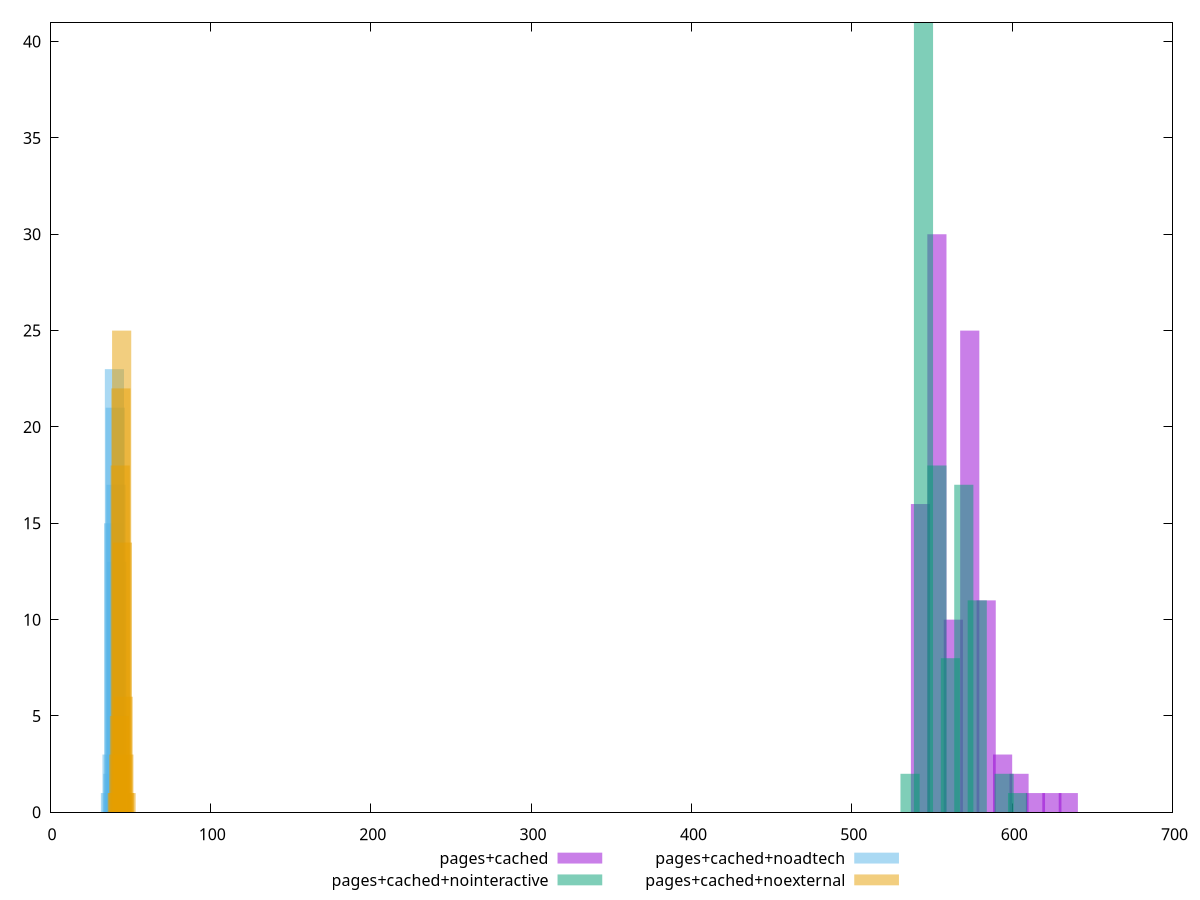 $_pagesCached <<EOF
573.5656755082194 25
563.3234313027156 10
614.5346523302352 1
542.8389428917077 16
583.8079197137234 11
553.0811870972117 30
635.019140741243 1
594.0501639192273 3
624.7768965357391 1
604.2924081247312 2
EOF
$_pagesCachedNointeractive <<EOF
578.2338437438361 11
544.7130412079616 41
594.9942450117734 2
569.8536431098674 17
553.0932418419302 18
603.3744456457421 1
561.4734424758989 8
536.3328405739929 2
EOF
$_pagesCachedNoadtech <<EOF
41.65761265881584 13
39.67391681791985 15
41.161688698591846 17
40.66576473836785 21
40.16984077814385 23
37.69022097702386 1
44.633156420159835 1
38.68206889747186 3
42.15353661903984 2
43.145384539487836 1
39.177992857695855 2
42.64946057926384 1
EOF
$_pagesCachedNoexternal <<EOF
43.76423223242365 18
44.68558448994836 25
45.60693674747307 6
44.22490836118601 22
45.14626061871072 14
43.3035561036613 5
42.84287997489895 3
46.52828900499778 1
46.06761287623542 3
41.92152771737424 1
47.44964126252249 1
42.38220384613659 1
EOF
set key outside below
set terminal pngcairo
set output "report_00006_2020-11-02T20-21-41.718Z/bootup-time/bootup-time_pages+cached_pages+cached+nointeractive_pages+cached+noadtech_pages+cached+noexternal+hist.png"
set boxwidth 11.946578395284382
set style fill transparent solid 0.5 noborder
set yrange [0:41]
plot $_pagesCached title "pages+cached" with boxes ,$_pagesCachedNointeractive title "pages+cached+nointeractive" with boxes ,$_pagesCachedNoadtech title "pages+cached+noadtech" with boxes ,$_pagesCachedNoexternal title "pages+cached+noexternal" with boxes ,